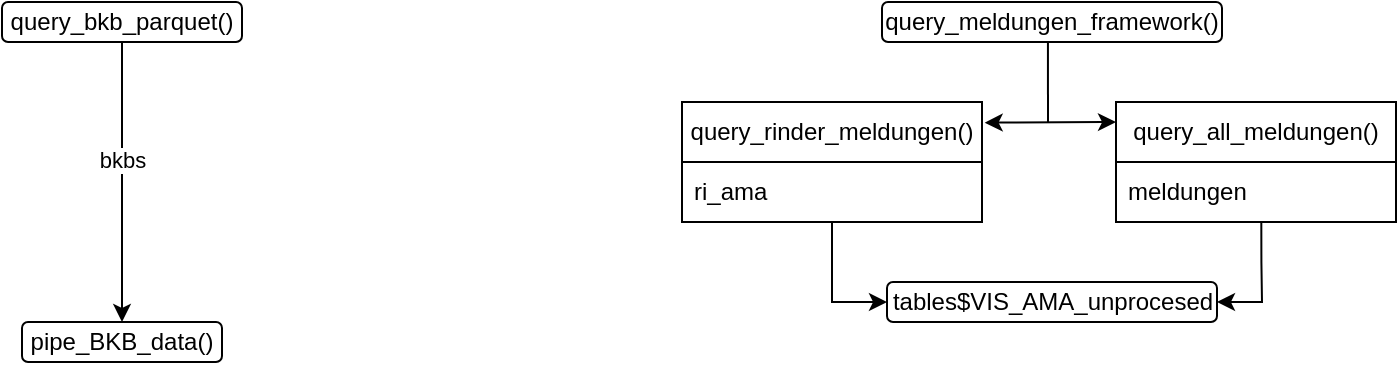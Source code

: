 <mxfile version="28.0.7">
  <diagram name="Seite-1" id="HmoCAXHfCFNNwk7OW5tt">
    <mxGraphModel dx="448" dy="630" grid="1" gridSize="10" guides="1" tooltips="1" connect="1" arrows="1" fold="1" page="1" pageScale="1" pageWidth="827" pageHeight="1169" math="0" shadow="0">
      <root>
        <mxCell id="0" />
        <mxCell id="1" parent="0" />
        <mxCell id="Nv6lVPslLvDHbNFfVloQ-3" style="edgeStyle=orthogonalEdgeStyle;rounded=0;orthogonalLoop=1;jettySize=auto;html=1;exitX=0.5;exitY=1;exitDx=0;exitDy=0;" parent="1" source="Nv6lVPslLvDHbNFfVloQ-1" target="Nv6lVPslLvDHbNFfVloQ-2" edge="1">
          <mxGeometry relative="1" as="geometry" />
        </mxCell>
        <mxCell id="Nv6lVPslLvDHbNFfVloQ-4" value="bkbs" style="edgeLabel;html=1;align=center;verticalAlign=middle;resizable=0;points=[];" parent="Nv6lVPslLvDHbNFfVloQ-3" vertex="1" connectable="0">
          <mxGeometry x="-0.154" y="2" relative="1" as="geometry">
            <mxPoint x="-2" as="offset" />
          </mxGeometry>
        </mxCell>
        <mxCell id="Nv6lVPslLvDHbNFfVloQ-1" value="query_bkb_parquet()" style="rounded=1;whiteSpace=wrap;html=1;" parent="1" vertex="1">
          <mxGeometry x="80" y="80" width="120" height="20" as="geometry" />
        </mxCell>
        <mxCell id="Nv6lVPslLvDHbNFfVloQ-2" value="pipe_BKB_data()" style="rounded=1;whiteSpace=wrap;html=1;" parent="1" vertex="1">
          <mxGeometry x="90" y="240" width="100" height="20" as="geometry" />
        </mxCell>
        <mxCell id="zpszMO8gYmwPXgl_f07C-3" value="query_meldungen_framework()" style="rounded=1;whiteSpace=wrap;html=1;" vertex="1" parent="1">
          <mxGeometry x="520" y="80" width="170" height="20" as="geometry" />
        </mxCell>
        <mxCell id="zpszMO8gYmwPXgl_f07C-29" style="edgeStyle=orthogonalEdgeStyle;rounded=0;orthogonalLoop=1;jettySize=auto;html=1;entryX=1;entryY=0.5;entryDx=0;entryDy=0;exitX=0.519;exitY=1;exitDx=0;exitDy=0;exitPerimeter=0;" edge="1" parent="1" source="zpszMO8gYmwPXgl_f07C-9" target="zpszMO8gYmwPXgl_f07C-26">
          <mxGeometry relative="1" as="geometry">
            <mxPoint x="710" y="200" as="sourcePoint" />
            <Array as="points">
              <mxPoint x="710" y="210" />
              <mxPoint x="710" y="230" />
            </Array>
          </mxGeometry>
        </mxCell>
        <mxCell id="zpszMO8gYmwPXgl_f07C-8" value="query_all_meldungen()" style="swimlane;fontStyle=0;childLayout=stackLayout;horizontal=1;startSize=30;horizontalStack=0;resizeParent=1;resizeParentMax=0;resizeLast=0;collapsible=1;marginBottom=0;whiteSpace=wrap;html=1;" vertex="1" parent="1">
          <mxGeometry x="637" y="130" width="140" height="60" as="geometry">
            <mxRectangle x="628" y="130" width="160" height="30" as="alternateBounds" />
          </mxGeometry>
        </mxCell>
        <mxCell id="zpszMO8gYmwPXgl_f07C-9" value="meldungen" style="text;strokeColor=none;fillColor=none;align=left;verticalAlign=middle;spacingLeft=4;spacingRight=4;overflow=hidden;points=[[0,0.5],[1,0.5]];portConstraint=eastwest;rotatable=0;whiteSpace=wrap;html=1;" vertex="1" parent="zpszMO8gYmwPXgl_f07C-8">
          <mxGeometry y="30" width="140" height="30" as="geometry" />
        </mxCell>
        <mxCell id="zpszMO8gYmwPXgl_f07C-28" style="edgeStyle=orthogonalEdgeStyle;rounded=0;orthogonalLoop=1;jettySize=auto;html=1;entryX=0;entryY=0.5;entryDx=0;entryDy=0;" edge="1" parent="1" source="zpszMO8gYmwPXgl_f07C-17" target="zpszMO8gYmwPXgl_f07C-26">
          <mxGeometry relative="1" as="geometry" />
        </mxCell>
        <mxCell id="zpszMO8gYmwPXgl_f07C-17" value="query_rinder_meldungen()" style="swimlane;fontStyle=0;childLayout=stackLayout;horizontal=1;startSize=30;horizontalStack=0;resizeParent=1;resizeParentMax=0;resizeLast=0;collapsible=1;marginBottom=0;whiteSpace=wrap;html=1;" vertex="1" parent="1">
          <mxGeometry x="420" y="130" width="150" height="60" as="geometry" />
        </mxCell>
        <mxCell id="zpszMO8gYmwPXgl_f07C-18" value="ri_ama" style="text;strokeColor=none;fillColor=none;align=left;verticalAlign=middle;spacingLeft=4;spacingRight=4;overflow=hidden;points=[[0,0.5],[1,0.5]];portConstraint=eastwest;rotatable=0;whiteSpace=wrap;html=1;" vertex="1" parent="zpszMO8gYmwPXgl_f07C-17">
          <mxGeometry y="30" width="150" height="30" as="geometry" />
        </mxCell>
        <mxCell id="zpszMO8gYmwPXgl_f07C-24" value="" style="endArrow=none;html=1;rounded=0;exitX=0.488;exitY=1.057;exitDx=0;exitDy=0;exitPerimeter=0;" edge="1" parent="1">
          <mxGeometry width="50" height="50" relative="1" as="geometry">
            <mxPoint x="602.96" y="100.14" as="sourcePoint" />
            <mxPoint x="603" y="140" as="targetPoint" />
          </mxGeometry>
        </mxCell>
        <mxCell id="zpszMO8gYmwPXgl_f07C-25" value="" style="endArrow=classic;startArrow=classic;html=1;rounded=0;exitX=1.009;exitY=0.172;exitDx=0;exitDy=0;exitPerimeter=0;entryX=0;entryY=0.167;entryDx=0;entryDy=0;entryPerimeter=0;" edge="1" parent="1" source="zpszMO8gYmwPXgl_f07C-17" target="zpszMO8gYmwPXgl_f07C-8">
          <mxGeometry width="50" height="50" relative="1" as="geometry">
            <mxPoint x="577.85" y="140.32" as="sourcePoint" />
            <mxPoint x="648" y="120" as="targetPoint" />
          </mxGeometry>
        </mxCell>
        <mxCell id="zpszMO8gYmwPXgl_f07C-26" value="tables$VIS_AMA_unprocesed" style="rounded=1;whiteSpace=wrap;html=1;" vertex="1" parent="1">
          <mxGeometry x="522.5" y="220" width="165" height="20" as="geometry" />
        </mxCell>
      </root>
    </mxGraphModel>
  </diagram>
</mxfile>
